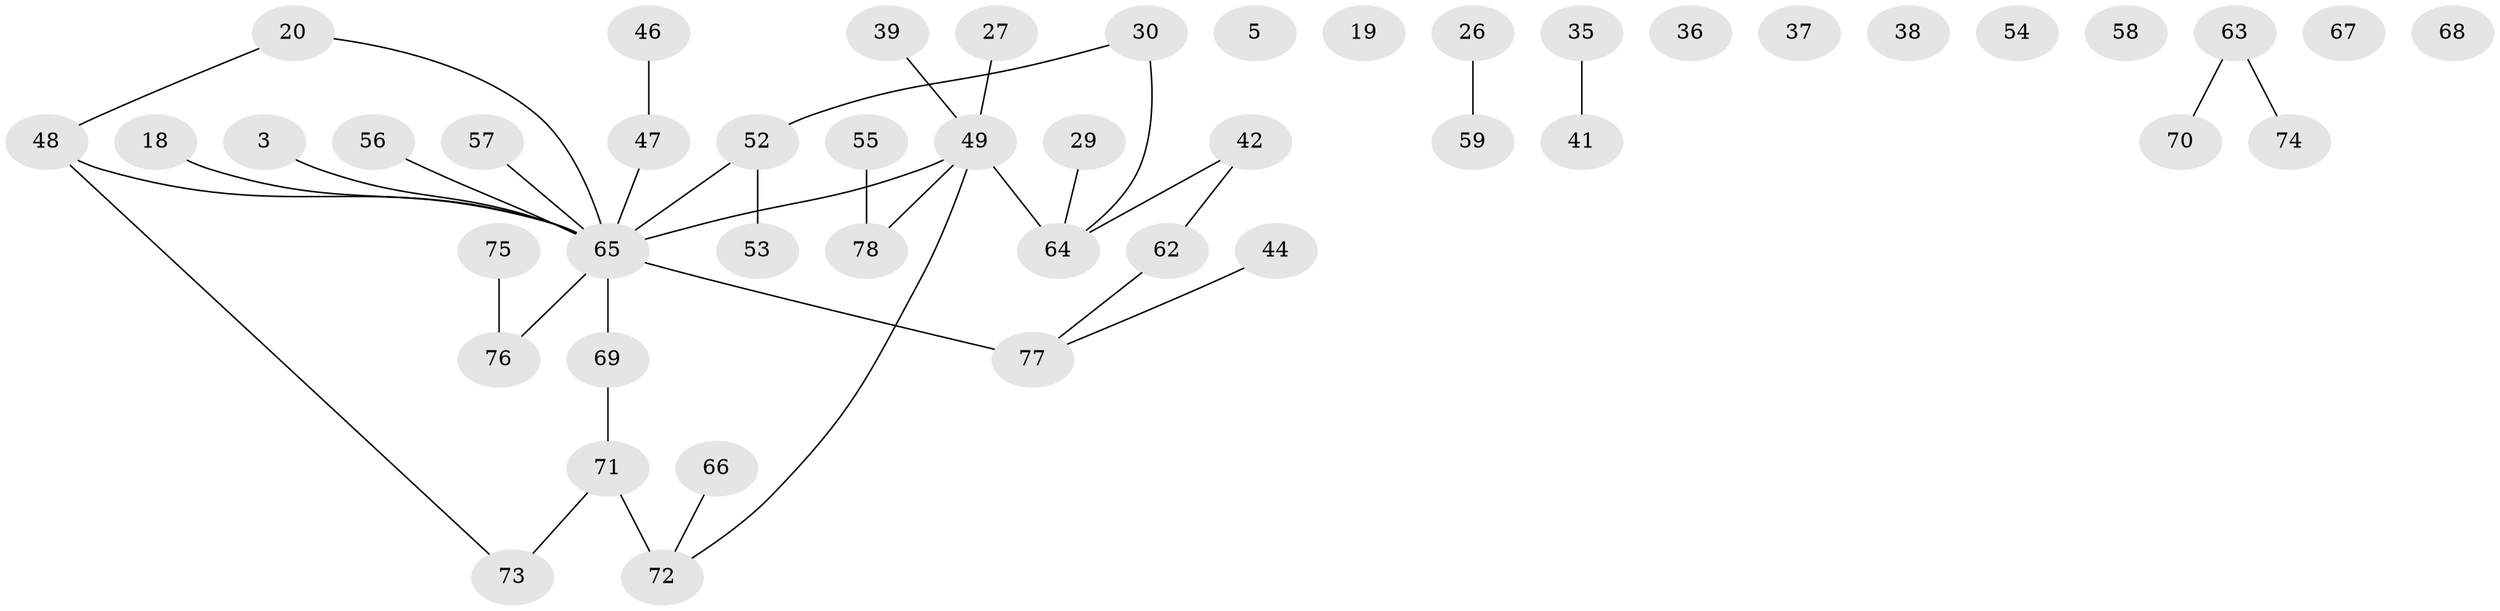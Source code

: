 // original degree distribution, {2: 0.21794871794871795, 1: 0.358974358974359, 0: 0.10256410256410256, 3: 0.1282051282051282, 4: 0.16666666666666666, 5: 0.02564102564102564}
// Generated by graph-tools (version 1.1) at 2025/43/03/04/25 21:43:53]
// undirected, 46 vertices, 38 edges
graph export_dot {
graph [start="1"]
  node [color=gray90,style=filled];
  3;
  5;
  18;
  19;
  20;
  26;
  27;
  29;
  30 [super="+11"];
  35;
  36;
  37;
  38;
  39;
  41;
  42;
  44;
  46;
  47;
  48 [super="+9"];
  49 [super="+1+6+45+43+40+34"];
  52 [super="+14"];
  53;
  54;
  55;
  56;
  57;
  58;
  59;
  62;
  63;
  64 [super="+23"];
  65 [super="+13+22+33+61"];
  66;
  67;
  68 [super="+4"];
  69;
  70;
  71;
  72 [super="+50"];
  73 [super="+15"];
  74;
  75;
  76;
  77 [super="+51+60"];
  78 [super="+28"];
  3 -- 65;
  18 -- 65;
  20 -- 48 [weight=2];
  20 -- 65 [weight=2];
  26 -- 59;
  27 -- 49;
  29 -- 64;
  30 -- 52;
  30 -- 64;
  35 -- 41;
  39 -- 49;
  42 -- 62;
  42 -- 64;
  44 -- 77;
  46 -- 47;
  47 -- 65;
  48 -- 73;
  48 -- 65;
  49 -- 65 [weight=2];
  49 -- 72;
  49 -- 64 [weight=2];
  49 -- 78;
  52 -- 53;
  52 -- 65;
  55 -- 78;
  56 -- 65;
  57 -- 65;
  62 -- 77;
  63 -- 70;
  63 -- 74;
  65 -- 77 [weight=3];
  65 -- 69;
  65 -- 76;
  66 -- 72;
  69 -- 71;
  71 -- 72 [weight=2];
  71 -- 73;
  75 -- 76;
}

